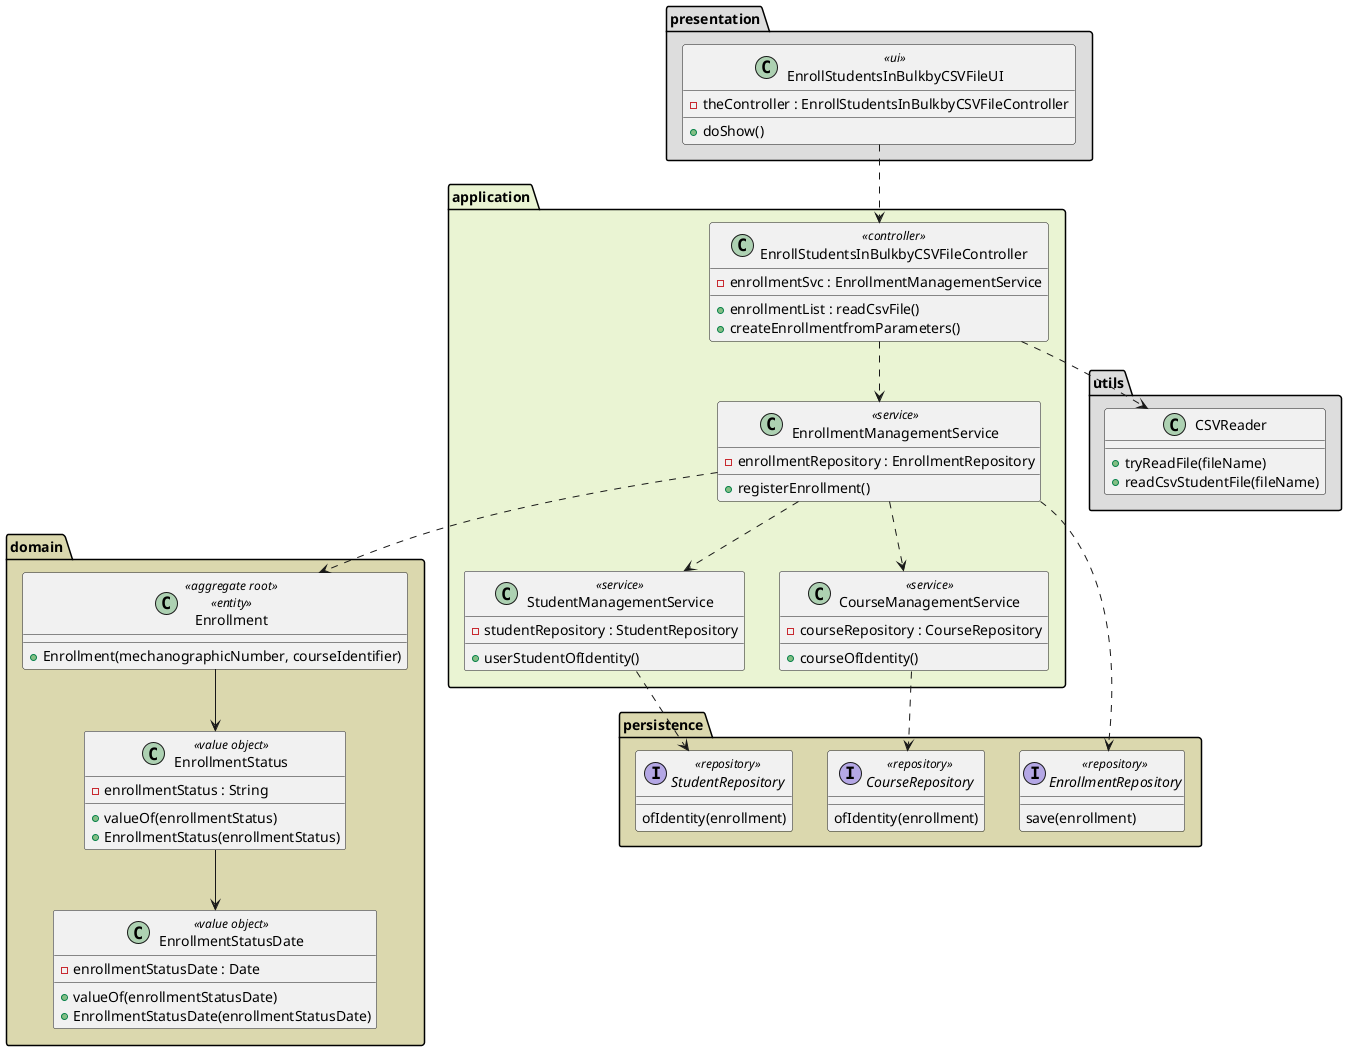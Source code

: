 @startuml
'https://plantuml.com/class-diagram

package "presentation" #DDDDDD{
    class EnrollStudentsInBulkbyCSVFileUI <<ui>>{
    - theController : EnrollStudentsInBulkbyCSVFileController
    + doShow()
    }
}

package "utils" #DDDDDD{
    class CSVReader {
    + tryReadFile(fileName)
    + readCsvStudentFile(fileName)
    }
}

package "domain" #dbd8ae{
    class Enrollment <<aggregate root>> <<entity>>{
    + Enrollment(mechanographicNumber, courseIdentifier)
    }

    class EnrollmentStatus <<value object>>{
    - enrollmentStatus : String
    + valueOf(enrollmentStatus)
    + EnrollmentStatus(enrollmentStatus)
    }

    class EnrollmentStatusDate <<value object>>{
    - enrollmentStatusDate : Date
    + valueOf(enrollmentStatusDate)
    + EnrollmentStatusDate(enrollmentStatusDate)
    }
}

package "persistence" #dbd8ae{

    interface CourseRepository <<repository>>{
        ofIdentity(enrollment)
    }



    interface StudentRepository <<repository>>{
    ofIdentity(enrollment)
    }

        interface EnrollmentRepository <<repository>>{
        save(enrollment)
        }

}

package "application" #eaf4d3{
 class EnrollStudentsInBulkbyCSVFileController <<controller>>{
    - enrollmentSvc : EnrollmentManagementService
    + enrollmentList : readCsvFile()
    + createEnrollmentfromParameters()
    }

 class CourseManagementService <<service>>{
    - courseRepository : CourseRepository
    + courseOfIdentity()
    }

 class EnrollmentManagementService <<service>>{
    - enrollmentRepository : EnrollmentRepository
    + registerEnrollment()
    }

  class StudentManagementService <<service>>{
    - studentRepository : StudentRepository
    + userStudentOfIdentity()
    }
}

EnrollStudentsInBulkbyCSVFileController .-> CSVReader

EnrollStudentsInBulkbyCSVFileUI .-> EnrollStudentsInBulkbyCSVFileController
EnrollStudentsInBulkbyCSVFileController .-> EnrollmentManagementService
EnrollmentManagementService .-> CourseManagementService
EnrollmentManagementService .-> StudentManagementService


CourseManagementService .-> CourseRepository
EnrollmentManagementService .-> EnrollmentRepository
StudentManagementService .-> StudentRepository

Enrollment --> EnrollmentStatus
EnrollmentStatus --> EnrollmentStatusDate
EnrollmentManagementService ..> Enrollment



@enduml